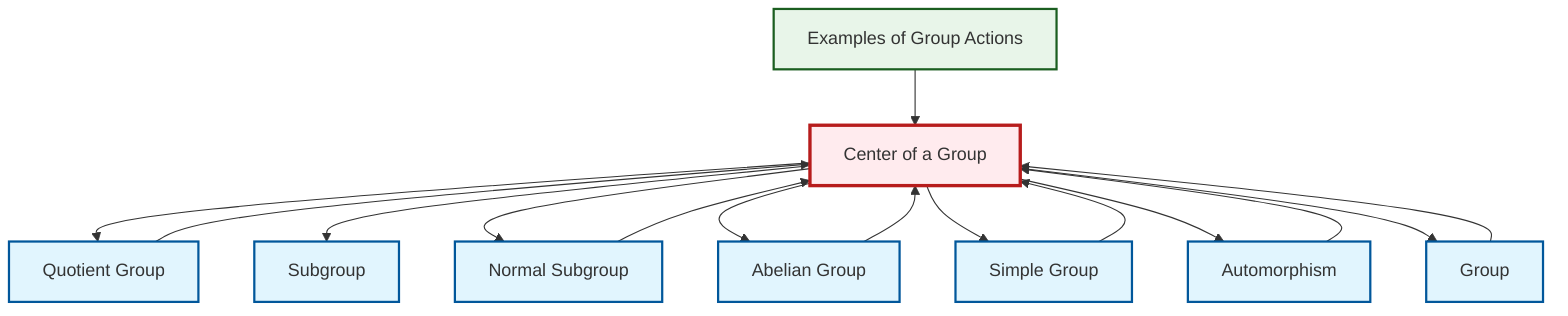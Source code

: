 graph TD
    classDef definition fill:#e1f5fe,stroke:#01579b,stroke-width:2px
    classDef theorem fill:#f3e5f5,stroke:#4a148c,stroke-width:2px
    classDef axiom fill:#fff3e0,stroke:#e65100,stroke-width:2px
    classDef example fill:#e8f5e9,stroke:#1b5e20,stroke-width:2px
    classDef current fill:#ffebee,stroke:#b71c1c,stroke-width:3px
    def-center-of-group["Center of a Group"]:::definition
    def-quotient-group["Quotient Group"]:::definition
    def-normal-subgroup["Normal Subgroup"]:::definition
    ex-group-action-examples["Examples of Group Actions"]:::example
    def-subgroup["Subgroup"]:::definition
    def-group["Group"]:::definition
    def-automorphism["Automorphism"]:::definition
    def-simple-group["Simple Group"]:::definition
    def-abelian-group["Abelian Group"]:::definition
    def-center-of-group --> def-quotient-group
    def-center-of-group --> def-subgroup
    def-automorphism --> def-center-of-group
    def-quotient-group --> def-center-of-group
    def-center-of-group --> def-normal-subgroup
    def-center-of-group --> def-abelian-group
    def-center-of-group --> def-simple-group
    def-center-of-group --> def-automorphism
    def-normal-subgroup --> def-center-of-group
    def-abelian-group --> def-center-of-group
    ex-group-action-examples --> def-center-of-group
    def-group --> def-center-of-group
    def-simple-group --> def-center-of-group
    def-center-of-group --> def-group
    class def-center-of-group current